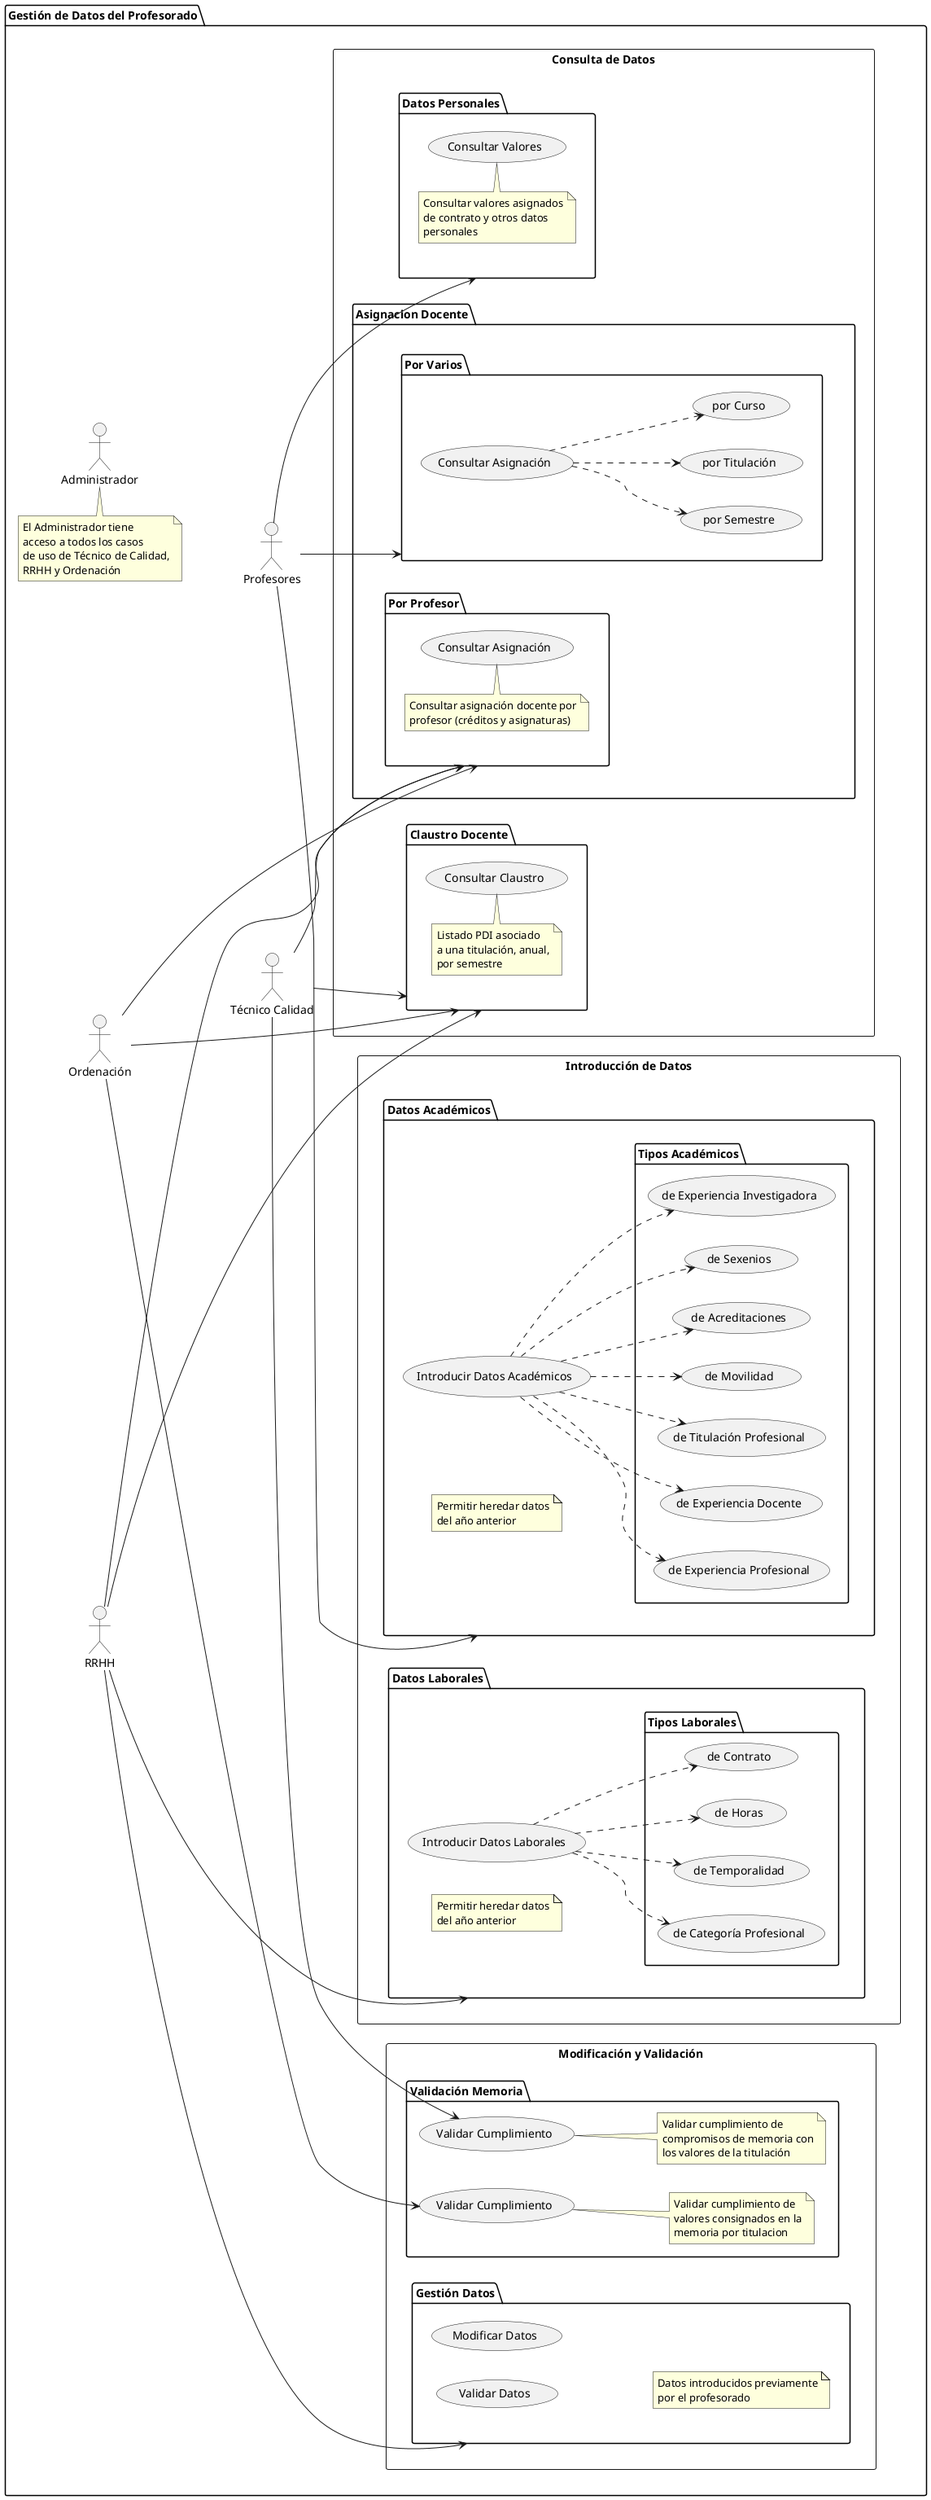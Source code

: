 @startuml
left to right direction

package "Gestión de Datos del Profesorado" {
    actor "Profesores" as prof
    actor "Ordenación" as ord
    actor "Técnico Calidad" as tec
    actor "RRHH" as rrhh
    actor "Administrador" as admin
    
    together {
        rectangle "Introducción de Datos" {
            package "Datos Académicos" as datosAcadPackage {
                usecase "Introducir Datos Académicos" as datosAcad
                
                package "Tipos Académicos" {
                    usecase "de Experiencia Docente" as expDoc
                    usecase "de Experiencia Profesional" as expProf
                    usecase "de Experiencia Investigadora" as expInv
                    usecase "de Sexenios" as sexenios
                    usecase "de Acreditaciones" as acred
                    usecase "de Movilidad" as mov
                    usecase "de Titulación Profesional" as titProf
                }
                note "Permitir heredar datos\ndel año anterior" as notaDatosAcad
            }
            
            package "Datos Laborales" as datosLabPackage {
                usecase "Introducir Datos Laborales" as datosLab
                
                package "Tipos Laborales" {
                    usecase "de Contrato" as contrato
                    usecase "de Horas" as horas
                    usecase "de Temporalidad" as temp
                    usecase "de Categoría Profesional" as catProf
                }
                note "Permitir heredar datos\ndel año anterior" as notaDatosLab
            }
        }
        
        rectangle "Consulta de Datos" {
            package "Datos Personales" as datosPersonalesPackage {
                usecase "Consultar Valores" as consultaValores
                note top of consultaValores
                    Consultar valores asignados
                    de contrato y otros datos
                    personales
                end note
            }
            
            package "Asignacion Docente" as asignacionesDocentesPackage {
                together {
                    package "Por Varios" as porVarPackage {
                        usecase "Consultar Asignación" as consAsig
                        usecase "por Titulación" as porTit
                        usecase "por Curso" as porCurso
                        usecase "por Semestre" as porSem
                    }

                    package "Por Profesor" as porProfPackage {
                        usecase "Consultar Asignación" as consProf
                        note top of consProf
                            Consultar asignación docente por
                            profesor (créditos y asignaturas)
                        end note
                    }
                }
            }
            
            package "Claustro Docente" as claustroPackage {
                usecase "Consultar Claustro" as consClaustro
                note top of consClaustro
                    Listado PDI asociado
                    a una titulación, anual,
                    por semestre
                end note
            }
        }
        
        rectangle "Modificación y Validación" {
            package "Gestión Datos" as gestDatosPackage {
                usecase "Validar Datos"
                usecase "Modificar Datos"
                note "Datos introducidos previamente\npor el profesorado" as notaGestDatos
            }
            
            package "Validación Memoria" as valMemPackage {
                usecase "Validar Cumplimiento" as valCumpli1
                note right 
                    Validar cumplimiento de
                    valores consignados en la
                    memoria por titulacion
                end note
                usecase "Validar Cumplimiento" as valCumpli2
                note right 
                    Validar cumplimiento de
                    compromisos de memoria con
                    los valores de la titulación
                end note
            }
        }
    }
    
    ' Relaciones de datos académicos
    datosAcad ..> expDoc
    datosAcad ..> expProf
    datosAcad ..> expInv
    datosAcad ..> sexenios
    datosAcad ..> acred
    datosAcad ..> mov
    datosAcad ..> titProf
    
    ' Relaciones de datos laborales
    datosLab ..> contrato
    datosLab ..> horas
    datosLab ..> temp
    datosLab ..> catProf
    
    ' Relaciones de asignación por asignatura
    consAsig ..> porTit
    consAsig ..> porCurso
    consAsig ..> porSem
    
    ' Relaciones de actores
    prof --> datosAcadPackage
    prof --> datosPersonalesPackage
    prof --> porVarPackage

    rrhh ---> gestDatosPackage
    rrhh ---> datosLabPackage
    rrhh ---> claustroPackage
    rrhh ---> porProfPackage

    ord ---> claustroPackage
    ord ---> porProfPackage
    ord ---> valCumpli1

    tec --> claustroPackage
    tec --> porProfPackage
    tec --> valCumpli2
    
    note top of admin
        El Administrador tiene
        acceso a todos los casos
        de uso de Técnico de Calidad,
        RRHH y Ordenación
    end note
}
@enduml